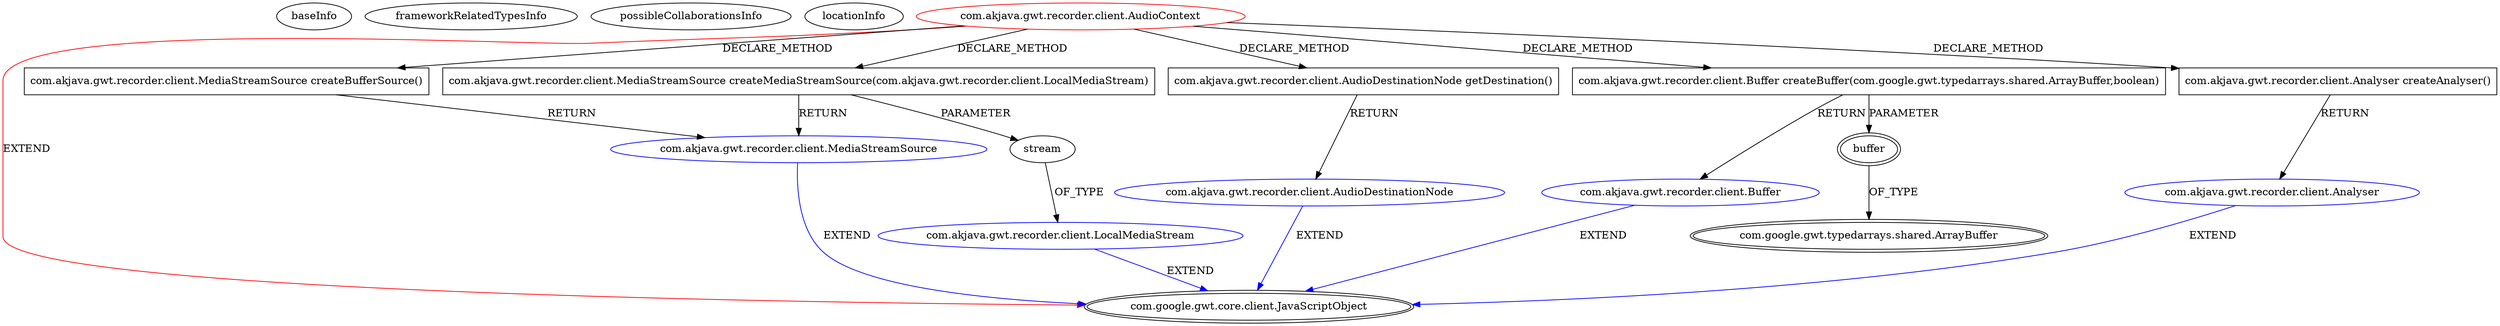 digraph {
baseInfo[graphId=637,category="extension_graph",isAnonymous=false,possibleRelation=true]
frameworkRelatedTypesInfo[0="com.google.gwt.core.client.JavaScriptObject"]
possibleCollaborationsInfo[0="637~CLIENT_METHOD_DECLARATION-RETURN_TYPE-CLIENT_METHOD_DECLARATION-RETURN_TYPE-~com.google.gwt.core.client.JavaScriptObject ~com.google.gwt.core.client.JavaScriptObject ~false~false",1="637~CLIENT_METHOD_DECLARATION-RETURN_TYPE-~com.google.gwt.core.client.JavaScriptObject ~com.google.gwt.core.client.JavaScriptObject ~false~false",2="637~CLIENT_METHOD_DECLARATION-PARAMETER_DECLARATION-~com.google.gwt.core.client.JavaScriptObject ~com.google.gwt.core.client.JavaScriptObject ~false~false"]
locationInfo[projectName="akjava-GWTRecorderjs",filePath="/akjava-GWTRecorderjs/GWTRecorderjs-master/src/com/akjava/gwt/recorder/client/AudioContext.java",contextSignature="AudioContext",graphId="637"]
0[label="com.akjava.gwt.recorder.client.AudioContext",vertexType="ROOT_CLIENT_CLASS_DECLARATION",isFrameworkType=false,color=red]
1[label="com.google.gwt.core.client.JavaScriptObject",vertexType="FRAMEWORK_CLASS_TYPE",isFrameworkType=true,peripheries=2]
4[label="com.akjava.gwt.recorder.client.MediaStreamSource createBufferSource()",vertexType="CLIENT_METHOD_DECLARATION",isFrameworkType=false,shape=box]
5[label="com.akjava.gwt.recorder.client.MediaStreamSource",vertexType="REFERENCE_CLIENT_CLASS_DECLARATION",isFrameworkType=false,color=blue]
7[label="com.akjava.gwt.recorder.client.MediaStreamSource createMediaStreamSource(com.akjava.gwt.recorder.client.LocalMediaStream)",vertexType="CLIENT_METHOD_DECLARATION",isFrameworkType=false,shape=box]
9[label="stream",vertexType="PARAMETER_DECLARATION",isFrameworkType=false]
10[label="com.akjava.gwt.recorder.client.LocalMediaStream",vertexType="REFERENCE_CLIENT_CLASS_DECLARATION",isFrameworkType=false,color=blue]
12[label="com.akjava.gwt.recorder.client.AudioDestinationNode getDestination()",vertexType="CLIENT_METHOD_DECLARATION",isFrameworkType=false,shape=box]
13[label="com.akjava.gwt.recorder.client.AudioDestinationNode",vertexType="REFERENCE_CLIENT_CLASS_DECLARATION",isFrameworkType=false,color=blue]
15[label="com.akjava.gwt.recorder.client.Buffer createBuffer(com.google.gwt.typedarrays.shared.ArrayBuffer,boolean)",vertexType="CLIENT_METHOD_DECLARATION",isFrameworkType=false,shape=box]
16[label="com.akjava.gwt.recorder.client.Buffer",vertexType="REFERENCE_CLIENT_CLASS_DECLARATION",isFrameworkType=false,color=blue]
18[label="buffer",vertexType="PARAMETER_DECLARATION",isFrameworkType=true,peripheries=2]
19[label="com.google.gwt.typedarrays.shared.ArrayBuffer",vertexType="FRAMEWORK_INTERFACE_TYPE",isFrameworkType=true,peripheries=2]
20[label="com.akjava.gwt.recorder.client.Analyser createAnalyser()",vertexType="CLIENT_METHOD_DECLARATION",isFrameworkType=false,shape=box]
21[label="com.akjava.gwt.recorder.client.Analyser",vertexType="REFERENCE_CLIENT_CLASS_DECLARATION",isFrameworkType=false,color=blue]
0->1[label="EXTEND",color=red]
0->4[label="DECLARE_METHOD"]
5->1[label="EXTEND",color=blue]
4->5[label="RETURN"]
0->7[label="DECLARE_METHOD"]
7->5[label="RETURN"]
10->1[label="EXTEND",color=blue]
9->10[label="OF_TYPE"]
7->9[label="PARAMETER"]
0->12[label="DECLARE_METHOD"]
13->1[label="EXTEND",color=blue]
12->13[label="RETURN"]
0->15[label="DECLARE_METHOD"]
16->1[label="EXTEND",color=blue]
15->16[label="RETURN"]
18->19[label="OF_TYPE"]
15->18[label="PARAMETER"]
0->20[label="DECLARE_METHOD"]
21->1[label="EXTEND",color=blue]
20->21[label="RETURN"]
}
